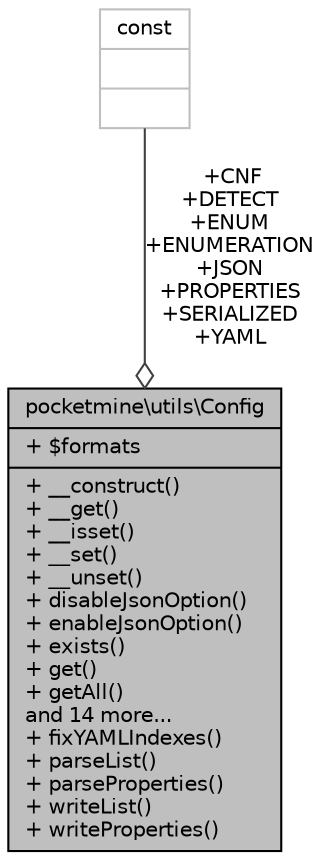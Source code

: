 digraph "pocketmine\utils\Config"
{
 // INTERACTIVE_SVG=YES
 // LATEX_PDF_SIZE
  edge [fontname="Helvetica",fontsize="10",labelfontname="Helvetica",labelfontsize="10"];
  node [fontname="Helvetica",fontsize="10",shape=record];
  Node1 [label="{pocketmine\\utils\\Config\n|+ $formats\l|+ __construct()\l+ __get()\l+ __isset()\l+ __set()\l+ __unset()\l+ disableJsonOption()\l+ enableJsonOption()\l+ exists()\l+ get()\l+ getAll()\land 14 more...\l+ fixYAMLIndexes()\l+ parseList()\l+ parseProperties()\l+ writeList()\l+ writeProperties()\l}",height=0.2,width=0.4,color="black", fillcolor="grey75", style="filled", fontcolor="black",tooltip=" "];
  Node2 -> Node1 [color="grey25",fontsize="10",style="solid",label=" +CNF\n+DETECT\n+ENUM\n+ENUMERATION\n+JSON\n+PROPERTIES\n+SERIALIZED\n+YAML" ,arrowhead="odiamond",fontname="Helvetica"];
  Node2 [label="{const\n||}",height=0.2,width=0.4,color="grey75", fillcolor="white", style="filled",tooltip=" "];
}
